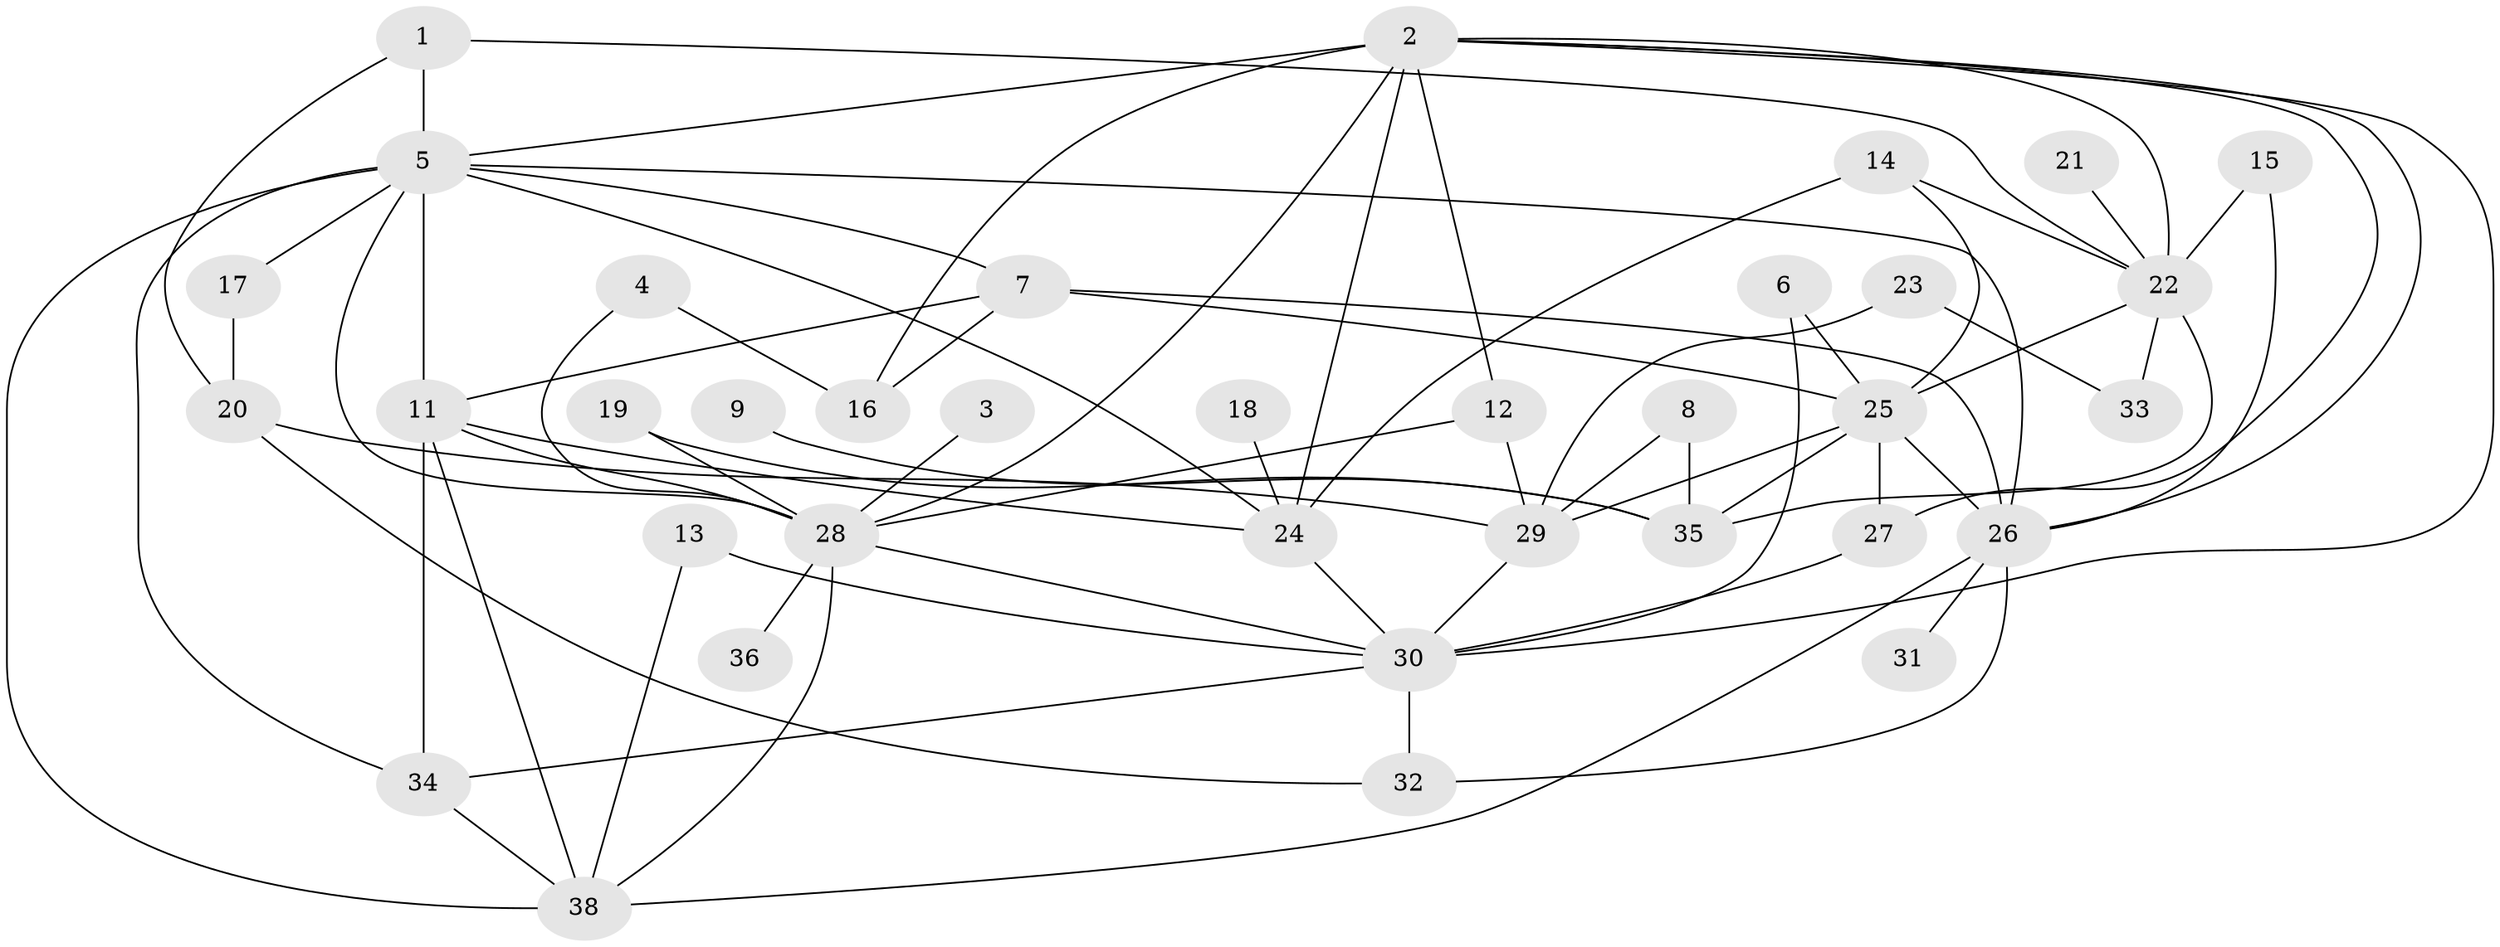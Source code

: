// original degree distribution, {3: 0.26666666666666666, 4: 0.10666666666666667, 6: 0.06666666666666667, 1: 0.10666666666666667, 2: 0.30666666666666664, 7: 0.02666666666666667, 8: 0.013333333333333334, 0: 0.02666666666666667, 5: 0.08}
// Generated by graph-tools (version 1.1) at 2025/49/03/09/25 03:49:10]
// undirected, 36 vertices, 73 edges
graph export_dot {
graph [start="1"]
  node [color=gray90,style=filled];
  1;
  2;
  3;
  4;
  5;
  6;
  7;
  8;
  9;
  11;
  12;
  13;
  14;
  15;
  16;
  17;
  18;
  19;
  20;
  21;
  22;
  23;
  24;
  25;
  26;
  27;
  28;
  29;
  30;
  31;
  32;
  33;
  34;
  35;
  36;
  38;
  1 -- 5 [weight=1.0];
  1 -- 20 [weight=1.0];
  1 -- 22 [weight=1.0];
  2 -- 5 [weight=1.0];
  2 -- 12 [weight=1.0];
  2 -- 16 [weight=1.0];
  2 -- 22 [weight=1.0];
  2 -- 24 [weight=2.0];
  2 -- 26 [weight=1.0];
  2 -- 27 [weight=1.0];
  2 -- 28 [weight=1.0];
  2 -- 30 [weight=1.0];
  3 -- 28 [weight=1.0];
  4 -- 16 [weight=1.0];
  4 -- 28 [weight=1.0];
  5 -- 7 [weight=1.0];
  5 -- 11 [weight=1.0];
  5 -- 17 [weight=1.0];
  5 -- 24 [weight=1.0];
  5 -- 26 [weight=1.0];
  5 -- 28 [weight=1.0];
  5 -- 34 [weight=1.0];
  5 -- 38 [weight=1.0];
  6 -- 25 [weight=1.0];
  6 -- 30 [weight=1.0];
  7 -- 11 [weight=1.0];
  7 -- 16 [weight=1.0];
  7 -- 25 [weight=1.0];
  7 -- 26 [weight=1.0];
  8 -- 29 [weight=1.0];
  8 -- 35 [weight=1.0];
  9 -- 35 [weight=1.0];
  11 -- 24 [weight=2.0];
  11 -- 28 [weight=1.0];
  11 -- 34 [weight=1.0];
  11 -- 38 [weight=1.0];
  12 -- 28 [weight=1.0];
  12 -- 29 [weight=1.0];
  13 -- 30 [weight=1.0];
  13 -- 38 [weight=1.0];
  14 -- 22 [weight=1.0];
  14 -- 24 [weight=1.0];
  14 -- 25 [weight=1.0];
  15 -- 22 [weight=1.0];
  15 -- 26 [weight=1.0];
  17 -- 20 [weight=1.0];
  18 -- 24 [weight=1.0];
  19 -- 28 [weight=1.0];
  19 -- 35 [weight=1.0];
  20 -- 29 [weight=1.0];
  20 -- 32 [weight=1.0];
  21 -- 22 [weight=1.0];
  22 -- 25 [weight=1.0];
  22 -- 33 [weight=1.0];
  22 -- 35 [weight=1.0];
  23 -- 29 [weight=1.0];
  23 -- 33 [weight=1.0];
  24 -- 30 [weight=1.0];
  25 -- 26 [weight=1.0];
  25 -- 27 [weight=1.0];
  25 -- 29 [weight=1.0];
  25 -- 35 [weight=1.0];
  26 -- 31 [weight=1.0];
  26 -- 32 [weight=1.0];
  26 -- 38 [weight=1.0];
  27 -- 30 [weight=1.0];
  28 -- 30 [weight=1.0];
  28 -- 36 [weight=1.0];
  28 -- 38 [weight=1.0];
  29 -- 30 [weight=1.0];
  30 -- 32 [weight=2.0];
  30 -- 34 [weight=1.0];
  34 -- 38 [weight=1.0];
}
